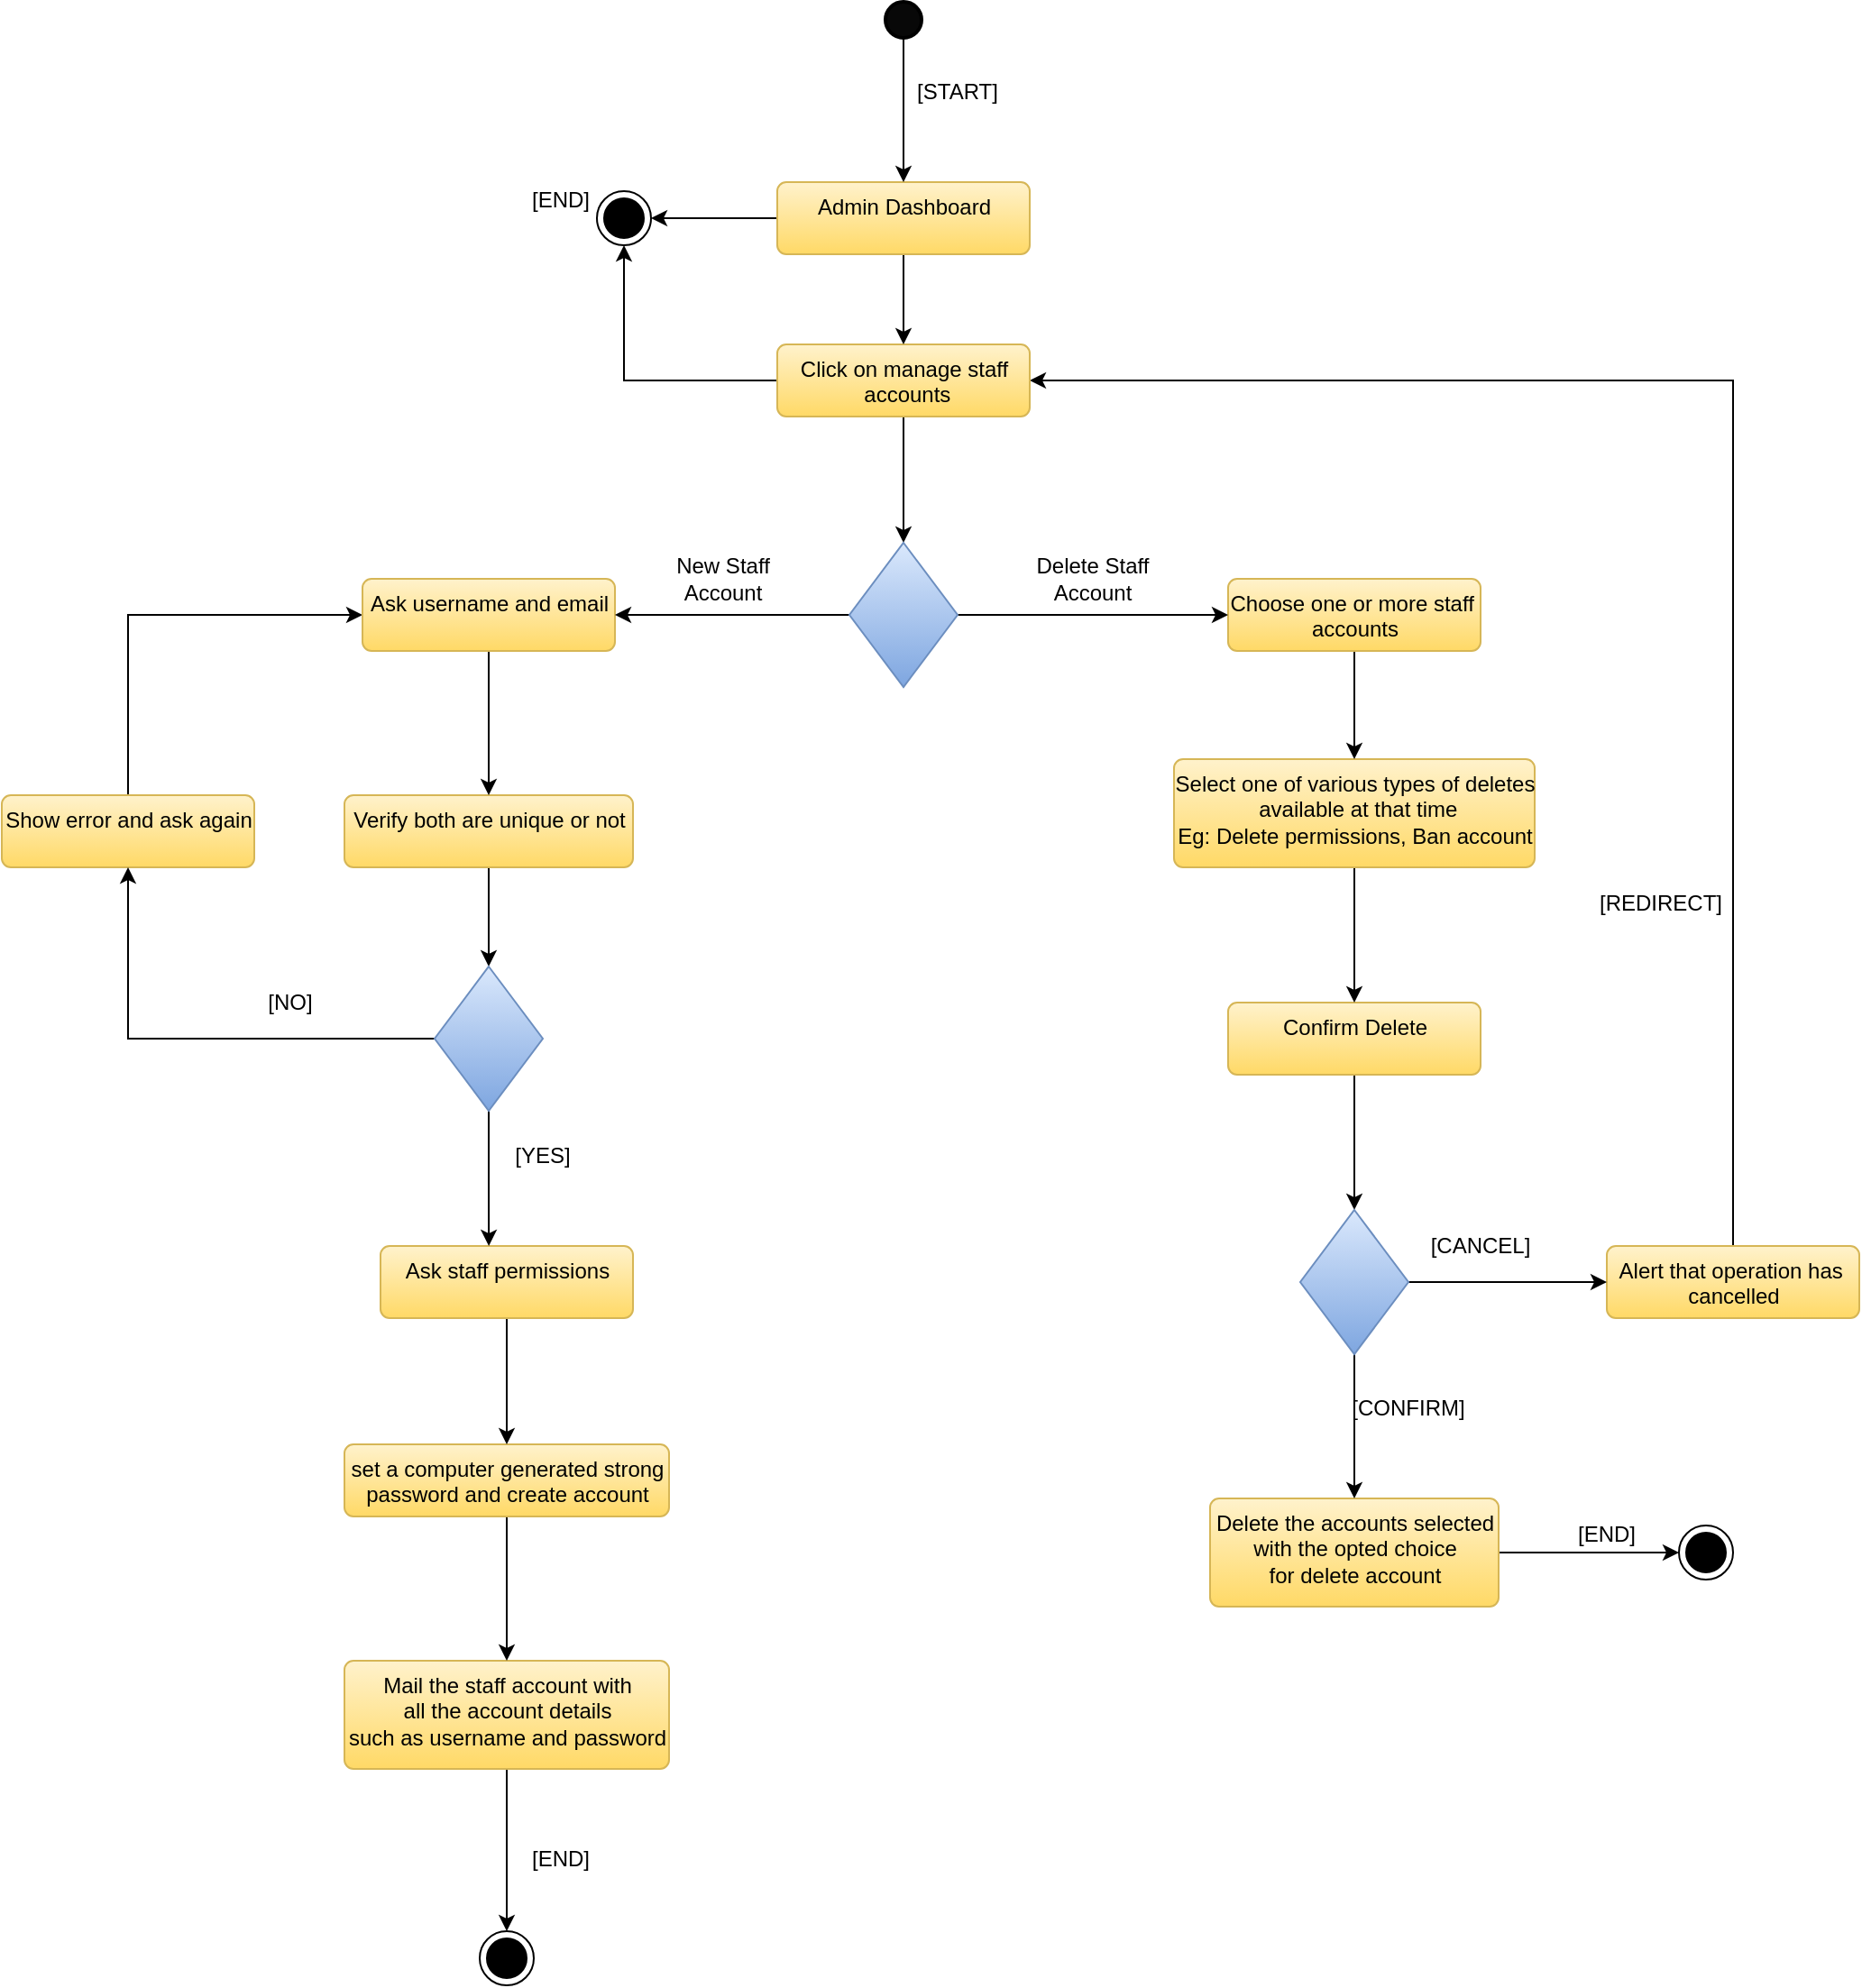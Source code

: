 <mxfile version="14.1.8" type="device"><diagram id="k1NbvGZFNwrFrygRiUef" name="Page-1"><mxGraphModel dx="1852" dy="1728" grid="1" gridSize="10" guides="1" tooltips="1" connect="1" arrows="1" fold="1" page="1" pageScale="1" pageWidth="850" pageHeight="1100" math="0" shadow="0"><root><mxCell id="0"/><mxCell id="1" parent="0"/><mxCell id="sqTdNCDh5NP74C_PT88J-86" value="" style="edgeStyle=orthogonalEdgeStyle;rounded=0;orthogonalLoop=1;jettySize=auto;html=1;" parent="1" source="sqTdNCDh5NP74C_PT88J-10" target="sqTdNCDh5NP74C_PT88J-41" edge="1"><mxGeometry relative="1" as="geometry"/></mxCell><mxCell id="sqTdNCDh5NP74C_PT88J-10" value="Mail the staff account with &lt;br&gt;all the account details&lt;br&gt;such as username and password" style="html=1;align=center;verticalAlign=top;rounded=1;absoluteArcSize=1;arcSize=10;dashed=0;gradientColor=#ffd966;fillColor=#fff2cc;strokeColor=#d6b656;" parent="1" vertex="1"><mxGeometry x="-450" y="860" width="180" height="60" as="geometry"/></mxCell><mxCell id="sqTdNCDh5NP74C_PT88J-84" value="" style="edgeStyle=orthogonalEdgeStyle;rounded=0;orthogonalLoop=1;jettySize=auto;html=1;" parent="1" source="sqTdNCDh5NP74C_PT88J-11" target="sqTdNCDh5NP74C_PT88J-10" edge="1"><mxGeometry relative="1" as="geometry"/></mxCell><mxCell id="sqTdNCDh5NP74C_PT88J-11" value="set a computer generated strong&lt;br&gt;password and create account" style="html=1;align=center;verticalAlign=top;rounded=1;absoluteArcSize=1;arcSize=10;dashed=0;gradientColor=#ffd966;fillColor=#fff2cc;strokeColor=#d6b656;" parent="1" vertex="1"><mxGeometry x="-450" y="740" width="180" height="40" as="geometry"/></mxCell><mxCell id="sqTdNCDh5NP74C_PT88J-83" value="" style="edgeStyle=orthogonalEdgeStyle;rounded=0;orthogonalLoop=1;jettySize=auto;html=1;" parent="1" source="sqTdNCDh5NP74C_PT88J-12" target="sqTdNCDh5NP74C_PT88J-11" edge="1"><mxGeometry relative="1" as="geometry"/></mxCell><mxCell id="sqTdNCDh5NP74C_PT88J-12" value="Ask staff permissions" style="html=1;align=center;verticalAlign=top;rounded=1;absoluteArcSize=1;arcSize=10;dashed=0;gradientColor=#ffd966;fillColor=#fff2cc;strokeColor=#d6b656;" parent="1" vertex="1"><mxGeometry x="-430" y="630" width="140" height="40" as="geometry"/></mxCell><mxCell id="sqTdNCDh5NP74C_PT88J-80" style="edgeStyle=orthogonalEdgeStyle;rounded=0;orthogonalLoop=1;jettySize=auto;html=1;entryX=0;entryY=0.5;entryDx=0;entryDy=0;exitX=0.5;exitY=0;exitDx=0;exitDy=0;" parent="1" source="sqTdNCDh5NP74C_PT88J-13" target="sqTdNCDh5NP74C_PT88J-19" edge="1"><mxGeometry relative="1" as="geometry"/></mxCell><mxCell id="sqTdNCDh5NP74C_PT88J-13" value="Show error and ask again" style="html=1;align=center;verticalAlign=top;rounded=1;absoluteArcSize=1;arcSize=10;dashed=0;gradientColor=#ffd966;fillColor=#fff2cc;strokeColor=#d6b656;" parent="1" vertex="1"><mxGeometry x="-640" y="380" width="140" height="40" as="geometry"/></mxCell><mxCell id="sqTdNCDh5NP74C_PT88J-77" value="" style="edgeStyle=orthogonalEdgeStyle;rounded=0;orthogonalLoop=1;jettySize=auto;html=1;" parent="1" source="sqTdNCDh5NP74C_PT88J-14" target="sqTdNCDh5NP74C_PT88J-33" edge="1"><mxGeometry relative="1" as="geometry"/></mxCell><mxCell id="sqTdNCDh5NP74C_PT88J-14" value="Verify both are unique or not" style="html=1;align=center;verticalAlign=top;rounded=1;absoluteArcSize=1;arcSize=10;dashed=0;gradientColor=#ffd966;fillColor=#fff2cc;strokeColor=#d6b656;" parent="1" vertex="1"><mxGeometry x="-450" y="380" width="160" height="40" as="geometry"/></mxCell><mxCell id="sqTdNCDh5NP74C_PT88J-65" style="edgeStyle=orthogonalEdgeStyle;rounded=0;orthogonalLoop=1;jettySize=auto;html=1;entryX=1;entryY=0.5;entryDx=0;entryDy=0;" parent="1" source="sqTdNCDh5NP74C_PT88J-15" target="sqTdNCDh5NP74C_PT88J-21" edge="1"><mxGeometry relative="1" as="geometry"><Array as="points"><mxPoint x="320" y="150"/></Array></mxGeometry></mxCell><mxCell id="sqTdNCDh5NP74C_PT88J-15" value="Alert that operation has&amp;nbsp;&lt;br&gt;cancelled" style="html=1;align=center;verticalAlign=top;rounded=1;absoluteArcSize=1;arcSize=10;dashed=0;gradientColor=#ffd966;fillColor=#fff2cc;strokeColor=#d6b656;" parent="1" vertex="1"><mxGeometry x="250" y="630" width="140" height="40" as="geometry"/></mxCell><mxCell id="sqTdNCDh5NP74C_PT88J-72" value="" style="edgeStyle=orthogonalEdgeStyle;rounded=0;orthogonalLoop=1;jettySize=auto;html=1;" parent="1" source="sqTdNCDh5NP74C_PT88J-16" target="sqTdNCDh5NP74C_PT88J-42" edge="1"><mxGeometry relative="1" as="geometry"/></mxCell><mxCell id="sqTdNCDh5NP74C_PT88J-16" value="Delete the accounts selected&lt;br&gt;with the opted choice&lt;br&gt;for delete account" style="html=1;align=center;verticalAlign=top;rounded=1;absoluteArcSize=1;arcSize=10;dashed=0;gradientColor=#ffd966;fillColor=#fff2cc;strokeColor=#d6b656;" parent="1" vertex="1"><mxGeometry x="30" y="770" width="160" height="60" as="geometry"/></mxCell><mxCell id="sqTdNCDh5NP74C_PT88J-58" value="" style="edgeStyle=orthogonalEdgeStyle;rounded=0;orthogonalLoop=1;jettySize=auto;html=1;" parent="1" source="sqTdNCDh5NP74C_PT88J-17" target="sqTdNCDh5NP74C_PT88J-34" edge="1"><mxGeometry relative="1" as="geometry"/></mxCell><mxCell id="sqTdNCDh5NP74C_PT88J-17" value="Confirm Delete" style="html=1;align=center;verticalAlign=top;rounded=1;absoluteArcSize=1;arcSize=10;dashed=0;gradientColor=#ffd966;fillColor=#fff2cc;strokeColor=#d6b656;" parent="1" vertex="1"><mxGeometry x="40" y="495" width="140" height="40" as="geometry"/></mxCell><mxCell id="sqTdNCDh5NP74C_PT88J-57" value="" style="edgeStyle=orthogonalEdgeStyle;rounded=0;orthogonalLoop=1;jettySize=auto;html=1;" parent="1" source="sqTdNCDh5NP74C_PT88J-18" target="sqTdNCDh5NP74C_PT88J-17" edge="1"><mxGeometry relative="1" as="geometry"/></mxCell><mxCell id="sqTdNCDh5NP74C_PT88J-18" value="Select one of various types of deletes&lt;br&gt;&amp;nbsp;available at that time&lt;br&gt;Eg: Delete permissions, Ban account" style="html=1;align=center;verticalAlign=top;rounded=1;absoluteArcSize=1;arcSize=10;dashed=0;gradientColor=#ffd966;fillColor=#fff2cc;strokeColor=#d6b656;" parent="1" vertex="1"><mxGeometry x="10" y="360" width="200" height="60" as="geometry"/></mxCell><mxCell id="sqTdNCDh5NP74C_PT88J-76" value="" style="edgeStyle=orthogonalEdgeStyle;rounded=0;orthogonalLoop=1;jettySize=auto;html=1;" parent="1" source="sqTdNCDh5NP74C_PT88J-19" target="sqTdNCDh5NP74C_PT88J-14" edge="1"><mxGeometry relative="1" as="geometry"/></mxCell><mxCell id="sqTdNCDh5NP74C_PT88J-19" value="Ask username and email" style="html=1;align=center;verticalAlign=top;rounded=1;absoluteArcSize=1;arcSize=10;dashed=0;gradientColor=#ffd966;fillColor=#fff2cc;strokeColor=#d6b656;" parent="1" vertex="1"><mxGeometry x="-440" y="260" width="140" height="40" as="geometry"/></mxCell><mxCell id="sqTdNCDh5NP74C_PT88J-56" value="" style="edgeStyle=orthogonalEdgeStyle;rounded=0;orthogonalLoop=1;jettySize=auto;html=1;" parent="1" source="sqTdNCDh5NP74C_PT88J-20" target="sqTdNCDh5NP74C_PT88J-18" edge="1"><mxGeometry relative="1" as="geometry"/></mxCell><mxCell id="sqTdNCDh5NP74C_PT88J-20" value="Choose one or more staff&amp;nbsp;&lt;br&gt;accounts" style="html=1;align=center;verticalAlign=top;rounded=1;absoluteArcSize=1;arcSize=10;dashed=0;gradientColor=#ffd966;fillColor=#fff2cc;strokeColor=#d6b656;" parent="1" vertex="1"><mxGeometry x="40" y="260" width="140" height="40" as="geometry"/></mxCell><mxCell id="sqTdNCDh5NP74C_PT88J-54" value="" style="edgeStyle=orthogonalEdgeStyle;rounded=0;orthogonalLoop=1;jettySize=auto;html=1;" parent="1" source="sqTdNCDh5NP74C_PT88J-21" target="sqTdNCDh5NP74C_PT88J-35" edge="1"><mxGeometry relative="1" as="geometry"/></mxCell><mxCell id="sqTdNCDh5NP74C_PT88J-68" style="edgeStyle=orthogonalEdgeStyle;rounded=0;orthogonalLoop=1;jettySize=auto;html=1;entryX=0.5;entryY=1;entryDx=0;entryDy=0;" parent="1" source="sqTdNCDh5NP74C_PT88J-21" target="sqTdNCDh5NP74C_PT88J-43" edge="1"><mxGeometry relative="1" as="geometry"/></mxCell><mxCell id="sqTdNCDh5NP74C_PT88J-21" value="Click on manage staff&lt;br&gt;&amp;nbsp;accounts" style="html=1;align=center;verticalAlign=top;rounded=1;absoluteArcSize=1;arcSize=10;dashed=0;gradientColor=#ffd966;fillColor=#fff2cc;strokeColor=#d6b656;" parent="1" vertex="1"><mxGeometry x="-210" y="130" width="140" height="40" as="geometry"/></mxCell><mxCell id="sqTdNCDh5NP74C_PT88J-53" value="" style="edgeStyle=orthogonalEdgeStyle;rounded=0;orthogonalLoop=1;jettySize=auto;html=1;" parent="1" source="sqTdNCDh5NP74C_PT88J-22" target="sqTdNCDh5NP74C_PT88J-21" edge="1"><mxGeometry relative="1" as="geometry"/></mxCell><mxCell id="sqTdNCDh5NP74C_PT88J-67" value="" style="edgeStyle=orthogonalEdgeStyle;rounded=0;orthogonalLoop=1;jettySize=auto;html=1;" parent="1" source="sqTdNCDh5NP74C_PT88J-22" target="sqTdNCDh5NP74C_PT88J-43" edge="1"><mxGeometry relative="1" as="geometry"/></mxCell><mxCell id="sqTdNCDh5NP74C_PT88J-22" value="Admin Dashboard" style="html=1;align=center;verticalAlign=top;rounded=1;absoluteArcSize=1;arcSize=10;dashed=0;gradientColor=#ffd966;fillColor=#fff2cc;strokeColor=#d6b656;" parent="1" vertex="1"><mxGeometry x="-210" y="40" width="140" height="40" as="geometry"/></mxCell><mxCell id="sqTdNCDh5NP74C_PT88J-79" style="edgeStyle=orthogonalEdgeStyle;rounded=0;orthogonalLoop=1;jettySize=auto;html=1;entryX=0.5;entryY=1;entryDx=0;entryDy=0;" parent="1" source="sqTdNCDh5NP74C_PT88J-33" target="sqTdNCDh5NP74C_PT88J-13" edge="1"><mxGeometry relative="1" as="geometry"/></mxCell><mxCell id="sqTdNCDh5NP74C_PT88J-82" style="edgeStyle=orthogonalEdgeStyle;rounded=0;orthogonalLoop=1;jettySize=auto;html=1;entryX=0.429;entryY=0;entryDx=0;entryDy=0;entryPerimeter=0;" parent="1" source="sqTdNCDh5NP74C_PT88J-33" target="sqTdNCDh5NP74C_PT88J-12" edge="1"><mxGeometry relative="1" as="geometry"/></mxCell><mxCell id="sqTdNCDh5NP74C_PT88J-33" value="" style="rhombus;whiteSpace=wrap;html=1;gradientColor=#7ea6e0;fillColor=#dae8fc;strokeColor=#6c8ebf;" parent="1" vertex="1"><mxGeometry x="-400" y="475" width="60" height="80" as="geometry"/></mxCell><mxCell id="sqTdNCDh5NP74C_PT88J-59" value="" style="edgeStyle=orthogonalEdgeStyle;rounded=0;orthogonalLoop=1;jettySize=auto;html=1;" parent="1" source="sqTdNCDh5NP74C_PT88J-34" target="sqTdNCDh5NP74C_PT88J-16" edge="1"><mxGeometry relative="1" as="geometry"/></mxCell><mxCell id="sqTdNCDh5NP74C_PT88J-63" value="" style="edgeStyle=orthogonalEdgeStyle;rounded=0;orthogonalLoop=1;jettySize=auto;html=1;" parent="1" source="sqTdNCDh5NP74C_PT88J-34" target="sqTdNCDh5NP74C_PT88J-15" edge="1"><mxGeometry relative="1" as="geometry"/></mxCell><mxCell id="sqTdNCDh5NP74C_PT88J-34" value="" style="rhombus;whiteSpace=wrap;html=1;gradientColor=#7ea6e0;fillColor=#dae8fc;strokeColor=#6c8ebf;" parent="1" vertex="1"><mxGeometry x="80" y="610" width="60" height="80" as="geometry"/></mxCell><mxCell id="sqTdNCDh5NP74C_PT88J-50" style="edgeStyle=orthogonalEdgeStyle;rounded=0;orthogonalLoop=1;jettySize=auto;html=1;" parent="1" source="sqTdNCDh5NP74C_PT88J-35" target="sqTdNCDh5NP74C_PT88J-20" edge="1"><mxGeometry relative="1" as="geometry"/></mxCell><mxCell id="sqTdNCDh5NP74C_PT88J-51" style="edgeStyle=orthogonalEdgeStyle;rounded=0;orthogonalLoop=1;jettySize=auto;html=1;entryX=1;entryY=0.5;entryDx=0;entryDy=0;" parent="1" source="sqTdNCDh5NP74C_PT88J-35" target="sqTdNCDh5NP74C_PT88J-19" edge="1"><mxGeometry relative="1" as="geometry"/></mxCell><mxCell id="sqTdNCDh5NP74C_PT88J-35" value="" style="rhombus;whiteSpace=wrap;html=1;gradientColor=#7ea6e0;fillColor=#dae8fc;strokeColor=#6c8ebf;" parent="1" vertex="1"><mxGeometry x="-170" y="240" width="60" height="80" as="geometry"/></mxCell><mxCell id="sqTdNCDh5NP74C_PT88J-61" value="" style="edgeStyle=orthogonalEdgeStyle;rounded=0;orthogonalLoop=1;jettySize=auto;html=1;" parent="1" source="sqTdNCDh5NP74C_PT88J-37" target="sqTdNCDh5NP74C_PT88J-22" edge="1"><mxGeometry relative="1" as="geometry"/></mxCell><mxCell id="sqTdNCDh5NP74C_PT88J-37" value="" style="strokeWidth=2;html=1;shape=mxgraph.flowchart.start_1;whiteSpace=wrap;fillColor=#080808;" parent="1" vertex="1"><mxGeometry x="-150" y="-60" width="20" height="20" as="geometry"/></mxCell><mxCell id="sqTdNCDh5NP74C_PT88J-41" value="" style="ellipse;html=1;shape=endState;fillColor=#000000;strokeColor=#000000;" parent="1" vertex="1"><mxGeometry x="-375" y="1010" width="30" height="30" as="geometry"/></mxCell><mxCell id="sqTdNCDh5NP74C_PT88J-42" value="" style="ellipse;html=1;shape=endState;fillColor=#000000;strokeColor=#000000;" parent="1" vertex="1"><mxGeometry x="290" y="785" width="30" height="30" as="geometry"/></mxCell><mxCell id="sqTdNCDh5NP74C_PT88J-43" value="" style="ellipse;html=1;shape=endState;fillColor=#000000;strokeColor=#000000;" parent="1" vertex="1"><mxGeometry x="-310" y="45" width="30" height="30" as="geometry"/></mxCell><mxCell id="sqTdNCDh5NP74C_PT88J-52" value="Delete Staff Account" style="text;html=1;strokeColor=none;fillColor=none;align=center;verticalAlign=middle;whiteSpace=wrap;rounded=0;" parent="1" vertex="1"><mxGeometry x="-90" y="250" width="110" height="20" as="geometry"/></mxCell><mxCell id="sqTdNCDh5NP74C_PT88J-55" value="New Staff Account" style="text;html=1;strokeColor=none;fillColor=none;align=center;verticalAlign=middle;whiteSpace=wrap;rounded=0;" parent="1" vertex="1"><mxGeometry x="-280" y="250" width="80" height="20" as="geometry"/></mxCell><mxCell id="sqTdNCDh5NP74C_PT88J-60" value="[CONFIRM]" style="text;html=1;strokeColor=none;fillColor=none;align=center;verticalAlign=middle;whiteSpace=wrap;rounded=0;" parent="1" vertex="1"><mxGeometry x="120" y="710" width="40" height="20" as="geometry"/></mxCell><mxCell id="sqTdNCDh5NP74C_PT88J-62" value="[START]" style="text;html=1;strokeColor=none;fillColor=none;align=center;verticalAlign=middle;whiteSpace=wrap;rounded=0;" parent="1" vertex="1"><mxGeometry x="-130" y="-20" width="40" height="20" as="geometry"/></mxCell><mxCell id="sqTdNCDh5NP74C_PT88J-64" value="[CANCEL]" style="text;html=1;strokeColor=none;fillColor=none;align=center;verticalAlign=middle;whiteSpace=wrap;rounded=0;" parent="1" vertex="1"><mxGeometry x="160" y="620" width="40" height="20" as="geometry"/></mxCell><mxCell id="sqTdNCDh5NP74C_PT88J-66" value="[REDIRECT]" style="text;html=1;strokeColor=none;fillColor=none;align=center;verticalAlign=middle;whiteSpace=wrap;rounded=0;" parent="1" vertex="1"><mxGeometry x="260" y="430" width="40" height="20" as="geometry"/></mxCell><mxCell id="sqTdNCDh5NP74C_PT88J-69" value="[END]" style="text;html=1;strokeColor=none;fillColor=none;align=center;verticalAlign=middle;whiteSpace=wrap;rounded=0;" parent="1" vertex="1"><mxGeometry x="-350" y="40" width="40" height="20" as="geometry"/></mxCell><mxCell id="sqTdNCDh5NP74C_PT88J-73" value="[END]" style="text;html=1;strokeColor=none;fillColor=none;align=center;verticalAlign=middle;whiteSpace=wrap;rounded=0;" parent="1" vertex="1"><mxGeometry x="230" y="780" width="40" height="20" as="geometry"/></mxCell><mxCell id="sqTdNCDh5NP74C_PT88J-81" value="[NO]" style="text;html=1;strokeColor=none;fillColor=none;align=center;verticalAlign=middle;whiteSpace=wrap;rounded=0;" parent="1" vertex="1"><mxGeometry x="-500" y="485" width="40" height="20" as="geometry"/></mxCell><mxCell id="sqTdNCDh5NP74C_PT88J-87" value="[END]" style="text;html=1;strokeColor=none;fillColor=none;align=center;verticalAlign=middle;whiteSpace=wrap;rounded=0;" parent="1" vertex="1"><mxGeometry x="-350" y="960" width="40" height="20" as="geometry"/></mxCell><mxCell id="sqTdNCDh5NP74C_PT88J-88" value="[YES]" style="text;html=1;strokeColor=none;fillColor=none;align=center;verticalAlign=middle;whiteSpace=wrap;rounded=0;" parent="1" vertex="1"><mxGeometry x="-360" y="570" width="40" height="20" as="geometry"/></mxCell></root></mxGraphModel></diagram></mxfile>